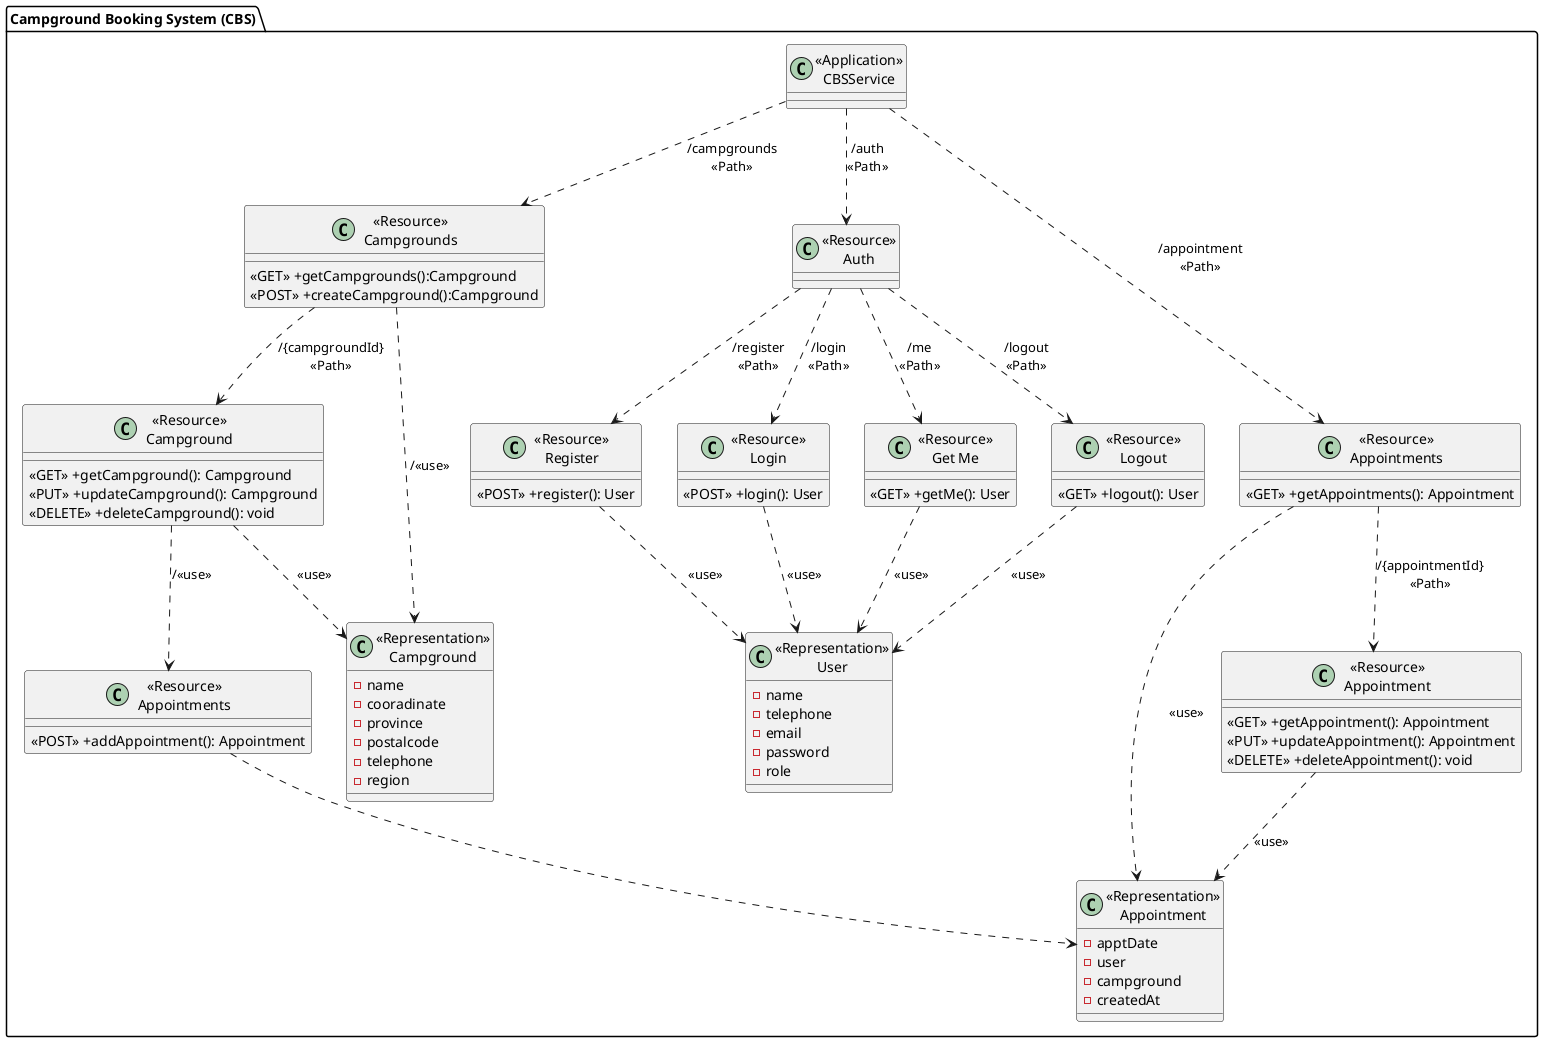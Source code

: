 @startuml Campground Booking System (CBS)

package "Campground Booking System (CBS)"{
    class "<<Application>>\nCBSService" as CBSService{}

    class "<<Resource>>\nCampgrounds" as ResourceCampgrounds{
        <<GET>> +getCampgrounds():Campground
        <<POST>> +createCampground():Campground
    }

    class "<<Resource>>\nCampground" as ResourceCampground {
        <<GET>> +getCampground(): Campground
        <<PUT>> +updateCampground(): Campground
        <<DELETE>> +deleteCampground(): void
    }

    class "<<Representation>>\nCampground" as RepresentationCampground {
        -name
        -cooradinate
        -province
        -postalcode
        -telephone
        -region
    }

    class "<<Resource>>\nAuth" as ResourceAuth{
        
    }

    class "<<Resource>>\nRegister" as RegisterService {
        <<POST>> +register(): User
    }

    class "<<Resource>>\nLogin" as LoginService {
        <<POST>> +login(): User
    }

    class "<<Resource>>\nGet Me" as GetMeService {
        <<GET>> +getMe(): User
    }
    class "<<Resource>>\nLogout" as LogoutService {
        <<GET>> +logout(): User
    }

    class "<<Representation>>\nUser" as RepresentationUser {
        -name
        -telephone
        -email
        -password
        -role
    }

    class "<<Resource>>\nAppointments" as ResourceAppointments{
        <<GET>> +getAppointments(): Appointment
    }

    class "<<Resource>>\nAppointments" as AddResourceAppointments{
        <<POST>> +addAppointment(): Appointment
    }

    class "<<Resource>>\nAppointment" as ResourceAppointment{
        <<GET>> +getAppointment(): Appointment
        <<PUT>> +updateAppointment(): Appointment
        <<DELETE>> +deleteAppointment(): void
    }

    class "<<Representation>>\nAppointment" as RepresentationAppointment {
        -apptDate
        -user
        -campground
        -createdAt
    }
}

CBSService ..> ResourceCampgrounds:"/campgrounds\n<<Path>>"
ResourceCampgrounds ..> ResourceCampground: "/{campgroundId}\n<<Path>>"
ResourceCampgrounds ..> RepresentationCampground: "/<<use>>"
ResourceCampground ..> AddResourceAppointments: "/<<use>>"
ResourceCampground ..> RepresentationCampground: "<<use>>"

CBSService ..> ResourceAppointments: "/appointment\n<<Path>>"
ResourceAppointments ..> ResourceAppointment: "/{appointmentId}\n<<Path>>"
ResourceAppointment ..> RepresentationAppointment: "<<use>>"
ResourceAppointments ..> RepresentationAppointment: "<<use>>"
AddResourceAppointments ..> RepresentationAppointment

CBSService ..> ResourceAuth:"/auth\n<<Path>>"
ResourceAuth ..> RegisterService: "/register\n<<Path>>"
ResourceAuth ..> LoginService: "/login\n<<Path>>"
ResourceAuth ..> GetMeService: "/me\n<<Path>>"
ResourceAuth ..> LogoutService: "/logout\n<<Path>>"
RegisterService ..> RepresentationUser: "<<use>>"
LoginService ..> RepresentationUser: "<<use>>"
GetMeService ..> RepresentationUser: "<<use>>"
LogoutService ..> RepresentationUser: "<<use>>"


@enduml